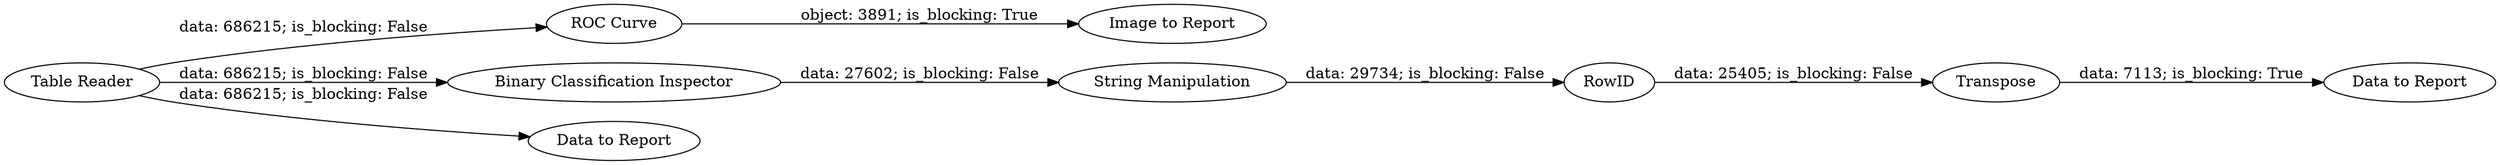 digraph {
	"-8147163793334980658_271" [label="Image to Report"]
	"-8147163793334980658_261" [label="ROC Curve"]
	"-8147163793334980658_1" [label="Table Reader"]
	"-8147163793334980658_346" [label=RowID]
	"-8147163793334980658_272" [label="Data to Report"]
	"-8147163793334980658_270" [label="Binary Classification Inspector"]
	"-8147163793334980658_343" [label="Data to Report"]
	"-8147163793334980658_279" [label="String Manipulation"]
	"-8147163793334980658_345" [label=Transpose]
	"-8147163793334980658_1" -> "-8147163793334980658_343" [label="data: 686215; is_blocking: False"]
	"-8147163793334980658_346" -> "-8147163793334980658_345" [label="data: 25405; is_blocking: False"]
	"-8147163793334980658_279" -> "-8147163793334980658_346" [label="data: 29734; is_blocking: False"]
	"-8147163793334980658_270" -> "-8147163793334980658_279" [label="data: 27602; is_blocking: False"]
	"-8147163793334980658_1" -> "-8147163793334980658_261" [label="data: 686215; is_blocking: False"]
	"-8147163793334980658_261" -> "-8147163793334980658_271" [label="object: 3891; is_blocking: True"]
	"-8147163793334980658_1" -> "-8147163793334980658_270" [label="data: 686215; is_blocking: False"]
	"-8147163793334980658_345" -> "-8147163793334980658_272" [label="data: 7113; is_blocking: True"]
	rankdir=LR
}
